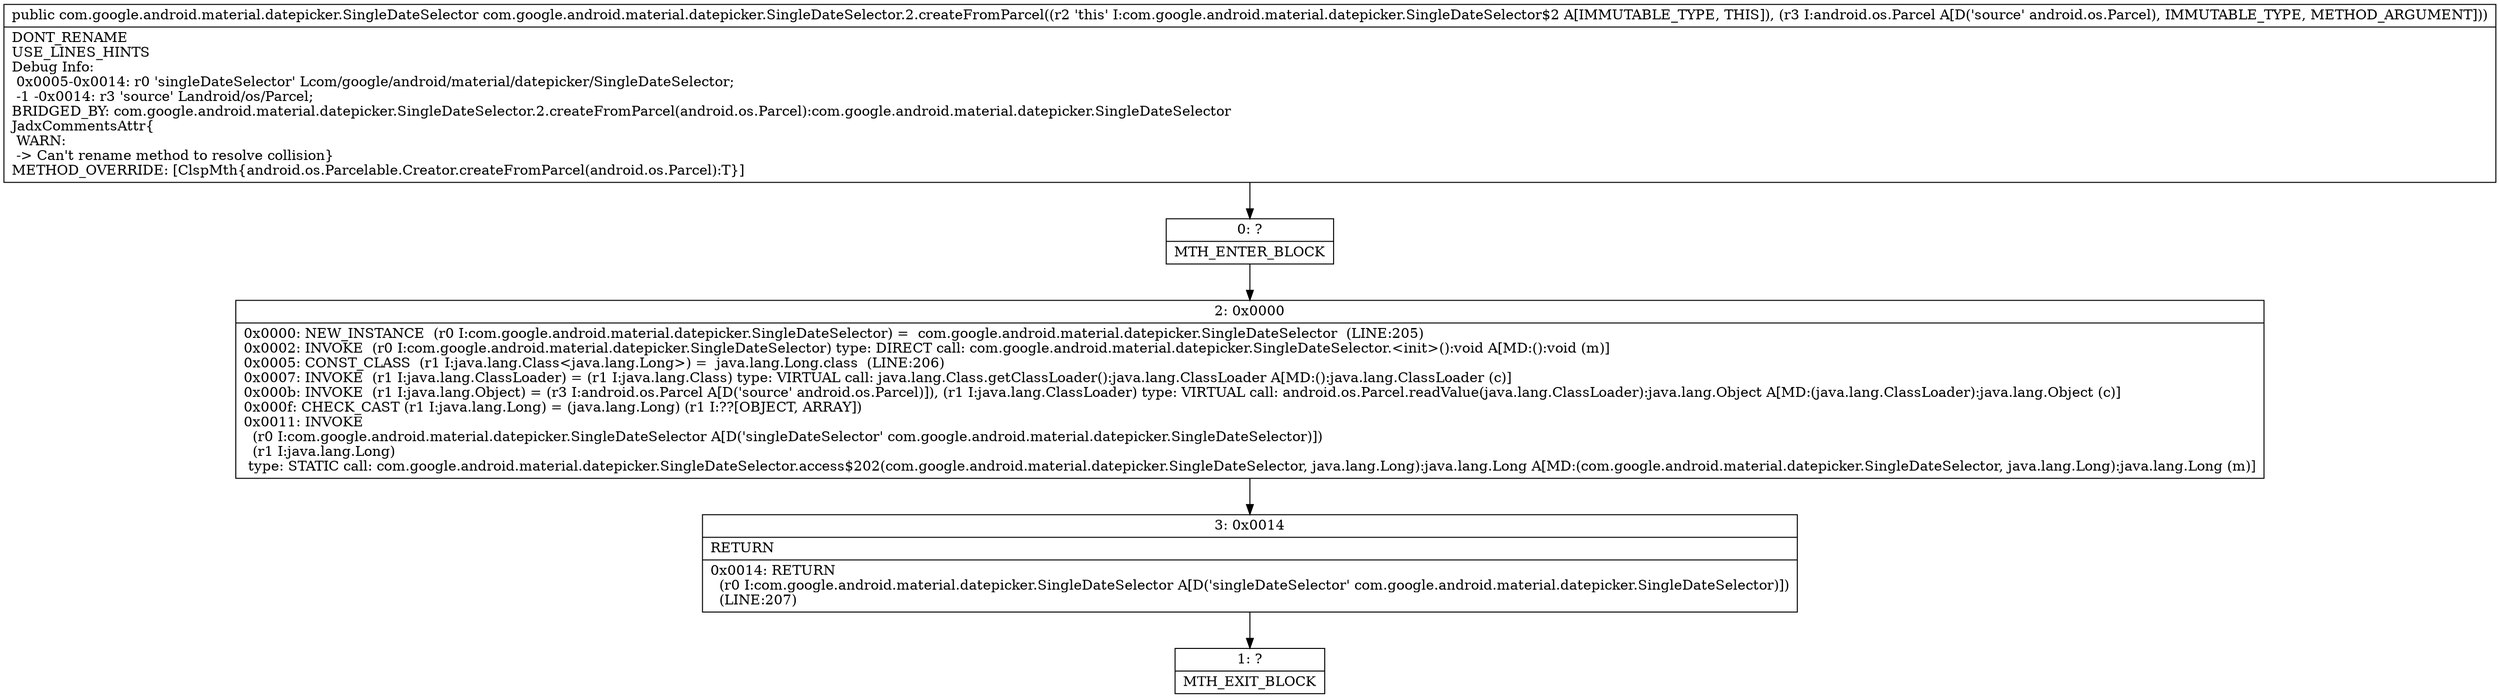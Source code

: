digraph "CFG forcom.google.android.material.datepicker.SingleDateSelector.2.createFromParcel(Landroid\/os\/Parcel;)Lcom\/google\/android\/material\/datepicker\/SingleDateSelector;" {
Node_0 [shape=record,label="{0\:\ ?|MTH_ENTER_BLOCK\l}"];
Node_2 [shape=record,label="{2\:\ 0x0000|0x0000: NEW_INSTANCE  (r0 I:com.google.android.material.datepicker.SingleDateSelector) =  com.google.android.material.datepicker.SingleDateSelector  (LINE:205)\l0x0002: INVOKE  (r0 I:com.google.android.material.datepicker.SingleDateSelector) type: DIRECT call: com.google.android.material.datepicker.SingleDateSelector.\<init\>():void A[MD:():void (m)]\l0x0005: CONST_CLASS  (r1 I:java.lang.Class\<java.lang.Long\>) =  java.lang.Long.class  (LINE:206)\l0x0007: INVOKE  (r1 I:java.lang.ClassLoader) = (r1 I:java.lang.Class) type: VIRTUAL call: java.lang.Class.getClassLoader():java.lang.ClassLoader A[MD:():java.lang.ClassLoader (c)]\l0x000b: INVOKE  (r1 I:java.lang.Object) = (r3 I:android.os.Parcel A[D('source' android.os.Parcel)]), (r1 I:java.lang.ClassLoader) type: VIRTUAL call: android.os.Parcel.readValue(java.lang.ClassLoader):java.lang.Object A[MD:(java.lang.ClassLoader):java.lang.Object (c)]\l0x000f: CHECK_CAST (r1 I:java.lang.Long) = (java.lang.Long) (r1 I:??[OBJECT, ARRAY]) \l0x0011: INVOKE  \l  (r0 I:com.google.android.material.datepicker.SingleDateSelector A[D('singleDateSelector' com.google.android.material.datepicker.SingleDateSelector)])\l  (r1 I:java.lang.Long)\l type: STATIC call: com.google.android.material.datepicker.SingleDateSelector.access$202(com.google.android.material.datepicker.SingleDateSelector, java.lang.Long):java.lang.Long A[MD:(com.google.android.material.datepicker.SingleDateSelector, java.lang.Long):java.lang.Long (m)]\l}"];
Node_3 [shape=record,label="{3\:\ 0x0014|RETURN\l|0x0014: RETURN  \l  (r0 I:com.google.android.material.datepicker.SingleDateSelector A[D('singleDateSelector' com.google.android.material.datepicker.SingleDateSelector)])\l  (LINE:207)\l}"];
Node_1 [shape=record,label="{1\:\ ?|MTH_EXIT_BLOCK\l}"];
MethodNode[shape=record,label="{public com.google.android.material.datepicker.SingleDateSelector com.google.android.material.datepicker.SingleDateSelector.2.createFromParcel((r2 'this' I:com.google.android.material.datepicker.SingleDateSelector$2 A[IMMUTABLE_TYPE, THIS]), (r3 I:android.os.Parcel A[D('source' android.os.Parcel), IMMUTABLE_TYPE, METHOD_ARGUMENT]))  | DONT_RENAME\lUSE_LINES_HINTS\lDebug Info:\l  0x0005\-0x0014: r0 'singleDateSelector' Lcom\/google\/android\/material\/datepicker\/SingleDateSelector;\l  \-1 \-0x0014: r3 'source' Landroid\/os\/Parcel;\lBRIDGED_BY: com.google.android.material.datepicker.SingleDateSelector.2.createFromParcel(android.os.Parcel):com.google.android.material.datepicker.SingleDateSelector\lJadxCommentsAttr\{\l WARN: \l \-\> Can't rename method to resolve collision\}\lMETHOD_OVERRIDE: [ClspMth\{android.os.Parcelable.Creator.createFromParcel(android.os.Parcel):T\}]\l}"];
MethodNode -> Node_0;Node_0 -> Node_2;
Node_2 -> Node_3;
Node_3 -> Node_1;
}

